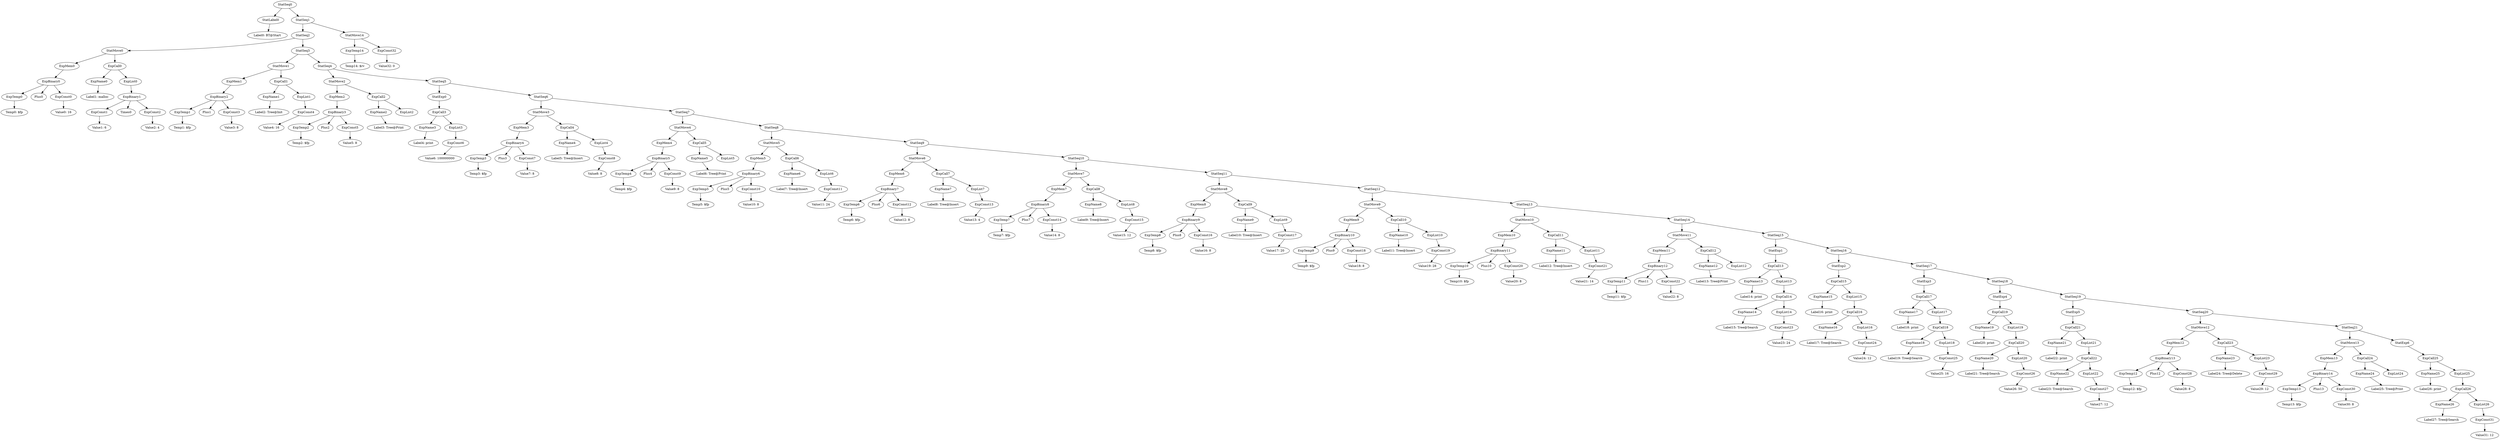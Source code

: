 digraph {
	ordering = out;
	ExpConst32 -> "Value32: 0";
	ExpCall9 -> ExpName9;
	ExpCall9 -> ExpList9;
	ExpConst21 -> "Value21: 14";
	ExpName9 -> "Label10: Tree@Insert";
	ExpBinary9 -> ExpTemp8;
	ExpBinary9 -> Plus8;
	ExpBinary9 -> ExpConst16;
	ExpCall8 -> ExpName8;
	ExpCall8 -> ExpList8;
	ExpConst15 -> "Value15: 12";
	ExpList7 -> ExpConst13;
	ExpCall7 -> ExpName7;
	ExpCall7 -> ExpList7;
	StatMove14 -> ExpTemp14;
	StatMove14 -> ExpConst32;
	ExpTemp8 -> "Temp8: $fp";
	ExpConst11 -> "Value11: 24";
	ExpCall6 -> ExpName6;
	ExpCall6 -> ExpList6;
	ExpTemp10 -> "Temp10: $fp";
	ExpMem10 -> ExpBinary11;
	ExpConst30 -> "Value30: 8";
	ExpName6 -> "Label7: Tree@Insert";
	ExpBinary6 -> ExpTemp5;
	ExpBinary6 -> Plus5;
	ExpBinary6 -> ExpConst10;
	ExpTemp5 -> "Temp5: $fp";
	ExpName26 -> "Label27: Tree@Search";
	ExpCall5 -> ExpName5;
	ExpCall5 -> ExpList5;
	ExpConst10 -> "Value10: 8";
	ExpBinary1 -> ExpConst1;
	ExpBinary1 -> Times0;
	ExpBinary1 -> ExpConst2;
	ExpConst14 -> "Value14: 8";
	ExpConst9 -> "Value9: 8";
	StatMove5 -> ExpMem5;
	StatMove5 -> ExpCall6;
	ExpCall12 -> ExpName12;
	ExpCall12 -> ExpList12;
	StatSeq20 -> StatMove12;
	StatSeq20 -> StatSeq21;
	ExpBinary7 -> ExpTemp6;
	ExpBinary7 -> Plus6;
	ExpBinary7 -> ExpConst12;
	ExpBinary5 -> ExpTemp4;
	ExpBinary5 -> Plus4;
	ExpBinary5 -> ExpConst9;
	ExpMem8 -> ExpBinary9;
	StatSeq6 -> StatMove3;
	StatSeq6 -> StatSeq7;
	ExpList19 -> ExpCall20;
	ExpName7 -> "Label8: Tree@Insert";
	ExpCall4 -> ExpName4;
	ExpCall4 -> ExpList4;
	ExpTemp9 -> "Temp9: $fp";
	ExpTemp1 -> "Temp1: $fp";
	ExpList1 -> ExpConst4;
	ExpBinary4 -> ExpTemp3;
	ExpBinary4 -> Plus3;
	ExpBinary4 -> ExpConst7;
	StatSeq0 -> StatLabel0;
	StatSeq0 -> StatSeq1;
	ExpBinary8 -> ExpTemp7;
	ExpBinary8 -> Plus7;
	ExpBinary8 -> ExpConst14;
	ExpConst5 -> "Value5: 8";
	StatSeq7 -> StatMove4;
	StatSeq7 -> StatSeq8;
	StatSeq16 -> StatExp2;
	StatSeq16 -> StatSeq17;
	ExpConst27 -> "Value27: 12";
	ExpName2 -> "Label3: Tree@Print";
	StatSeq2 -> StatMove0;
	StatSeq2 -> StatSeq3;
	ExpCall1 -> ExpName1;
	ExpCall1 -> ExpList1;
	ExpMem6 -> ExpBinary7;
	ExpConst16 -> "Value16: 8";
	ExpConst3 -> "Value3: 8";
	ExpConst7 -> "Value7: 8";
	ExpConst2 -> "Value2: 4";
	ExpCall2 -> ExpName2;
	ExpCall2 -> ExpList2;
	ExpBinary11 -> ExpTemp10;
	ExpBinary11 -> Plus10;
	ExpBinary11 -> ExpConst20;
	ExpList4 -> ExpConst8;
	StatMove8 -> ExpMem8;
	StatMove8 -> ExpCall9;
	StatMove7 -> ExpMem7;
	StatMove7 -> ExpCall8;
	ExpTemp7 -> "Temp7: $fp";
	ExpName19 -> "Label20: print";
	ExpList21 -> ExpCall22;
	ExpTemp0 -> "Temp0: $fp";
	ExpMem1 -> ExpBinary2;
	ExpConst31 -> "Value31: 12";
	ExpConst17 -> "Value17: 20";
	ExpName16 -> "Label17: Tree@Search";
	ExpConst25 -> "Value25: 16";
	ExpCall22 -> ExpName22;
	ExpCall22 -> ExpList22;
	ExpMem5 -> ExpBinary6;
	StatSeq17 -> StatExp3;
	StatSeq17 -> StatSeq18;
	ExpBinary2 -> ExpTemp1;
	ExpBinary2 -> Plus1;
	ExpBinary2 -> ExpConst3;
	ExpList13 -> ExpCall14;
	StatSeq9 -> StatMove6;
	StatSeq9 -> StatSeq10;
	ExpCall0 -> ExpName0;
	ExpCall0 -> ExpList0;
	StatSeq11 -> StatMove8;
	StatSeq11 -> StatSeq12;
	ExpMem2 -> ExpBinary3;
	StatSeq1 -> StatSeq2;
	StatSeq1 -> StatMove14;
	ExpMem0 -> ExpBinary0;
	StatSeq4 -> StatMove2;
	StatSeq4 -> StatSeq5;
	ExpName5 -> "Label6: Tree@Print";
	ExpConst26 -> "Value26: 50";
	ExpConst18 -> "Value18: 8";
	StatMove6 -> ExpMem6;
	StatMove6 -> ExpCall7;
	ExpBinary12 -> ExpTemp11;
	ExpBinary12 -> Plus11;
	ExpBinary12 -> ExpConst22;
	ExpName0 -> "Label1: malloc";
	StatSeq10 -> StatMove7;
	StatSeq10 -> StatSeq11;
	ExpConst12 -> "Value12: 8";
	ExpList20 -> ExpConst26;
	ExpName1 -> "Label2: Tree@Init";
	StatMove1 -> ExpMem1;
	StatMove1 -> ExpCall1;
	ExpList18 -> ExpConst25;
	ExpCall19 -> ExpName19;
	ExpCall19 -> ExpList19;
	StatSeq5 -> StatExp0;
	StatSeq5 -> StatSeq6;
	ExpName23 -> "Label24: Tree@Delete";
	StatMove0 -> ExpMem0;
	StatMove0 -> ExpCall0;
	ExpBinary14 -> ExpTemp13;
	ExpBinary14 -> Plus13;
	ExpBinary14 -> ExpConst30;
	ExpConst1 -> "Value1: 6";
	ExpName3 -> "Label4: print";
	ExpList6 -> ExpConst11;
	ExpName15 -> "Label16: print";
	ExpConst13 -> "Value13: 4";
	ExpMem7 -> ExpBinary8;
	ExpBinary3 -> ExpTemp2;
	ExpBinary3 -> Plus2;
	ExpBinary3 -> ExpConst5;
	StatExp0 -> ExpCall3;
	ExpTemp2 -> "Temp2: $fp";
	ExpBinary13 -> ExpTemp12;
	ExpBinary13 -> Plus12;
	ExpBinary13 -> ExpConst28;
	ExpList9 -> ExpConst17;
	ExpConst0 -> "Value0: 16";
	ExpCall18 -> ExpName18;
	ExpCall18 -> ExpList18;
	ExpList3 -> ExpConst6;
	StatMove3 -> ExpMem3;
	StatMove3 -> ExpCall4;
	StatLabel0 -> "Label0: BT@Start";
	ExpConst24 -> "Value24: 12";
	ExpList15 -> ExpCall16;
	StatSeq8 -> StatMove5;
	StatSeq8 -> StatSeq9;
	ExpTemp6 -> "Temp6: $fp";
	ExpTemp3 -> "Temp3: $fp";
	ExpList17 -> ExpCall18;
	ExpList8 -> ExpConst15;
	ExpMem3 -> ExpBinary4;
	ExpConst4 -> "Value4: 16";
	ExpBinary10 -> ExpTemp9;
	ExpBinary10 -> Plus9;
	ExpBinary10 -> ExpConst18;
	ExpConst6 -> "Value6: 100000000";
	ExpMem9 -> ExpBinary10;
	StatSeq13 -> StatMove10;
	StatSeq13 -> StatSeq14;
	ExpName10 -> "Label11: Tree@Insert";
	ExpMem4 -> ExpBinary5;
	StatMove10 -> ExpMem10;
	StatMove10 -> ExpCall11;
	ExpName21 -> "Label22: print";
	ExpCall10 -> ExpName10;
	ExpCall10 -> ExpList10;
	ExpName8 -> "Label9: Tree@Insert";
	StatMove2 -> ExpMem2;
	StatMove2 -> ExpCall2;
	ExpList16 -> ExpConst24;
	ExpConst19 -> "Value19: 28";
	StatMove12 -> ExpMem12;
	StatMove12 -> ExpCall23;
	ExpTemp14 -> "Temp14: $rv";
	ExpList10 -> ExpConst19;
	StatExp6 -> ExpCall25;
	ExpTemp4 -> "Temp4: $fp";
	StatSeq12 -> StatMove9;
	StatSeq12 -> StatSeq13;
	ExpConst20 -> "Value20: 8";
	ExpName11 -> "Label12: Tree@Insert";
	ExpList11 -> ExpConst21;
	ExpCall23 -> ExpName23;
	ExpCall23 -> ExpList23;
	ExpTemp11 -> "Temp11: $fp";
	ExpName12 -> "Label13: Tree@Print";
	ExpList0 -> ExpBinary1;
	ExpConst22 -> "Value22: 8";
	ExpMem11 -> ExpBinary12;
	StatMove11 -> ExpMem11;
	StatMove11 -> ExpCall12;
	StatExp1 -> ExpCall13;
	ExpName18 -> "Label19: Tree@Search";
	ExpName13 -> "Label14: print";
	ExpName25 -> "Label26: print";
	StatMove4 -> ExpMem4;
	StatMove4 -> ExpCall5;
	StatMove9 -> ExpMem9;
	StatMove9 -> ExpCall10;
	ExpCall13 -> ExpName13;
	ExpCall13 -> ExpList13;
	ExpName14 -> "Label15: Tree@Search";
	ExpName4 -> "Label5: Tree@Insert";
	ExpCall14 -> ExpName14;
	ExpCall14 -> ExpList14;
	ExpCall25 -> ExpName25;
	ExpCall25 -> ExpList25;
	ExpConst23 -> "Value23: 24";
	ExpName22 -> "Label23: Tree@Search";
	ExpTemp12 -> "Temp12: $fp";
	ExpList14 -> ExpConst23;
	StatSeq15 -> StatExp1;
	StatSeq15 -> StatSeq16;
	StatSeq3 -> StatMove1;
	StatSeq3 -> StatSeq4;
	ExpCall15 -> ExpName15;
	ExpCall15 -> ExpList15;
	StatExp4 -> ExpCall19;
	ExpCall16 -> ExpName16;
	ExpCall16 -> ExpList16;
	StatExp2 -> ExpCall15;
	ExpCall11 -> ExpName11;
	ExpCall11 -> ExpList11;
	ExpName17 -> "Label18: print";
	ExpList22 -> ExpConst27;
	ExpCall17 -> ExpName17;
	ExpCall17 -> ExpList17;
	ExpConst8 -> "Value8: 8";
	StatExp3 -> ExpCall17;
	StatMove13 -> ExpMem13;
	StatMove13 -> ExpCall24;
	ExpName20 -> "Label21: Tree@Search";
	ExpCall20 -> ExpName20;
	ExpCall20 -> ExpList20;
	StatSeq18 -> StatExp4;
	StatSeq18 -> StatSeq19;
	ExpCall21 -> ExpName21;
	ExpCall21 -> ExpList21;
	ExpBinary0 -> ExpTemp0;
	ExpBinary0 -> Plus0;
	ExpBinary0 -> ExpConst0;
	StatExp5 -> ExpCall21;
	StatSeq19 -> StatExp5;
	StatSeq19 -> StatSeq20;
	ExpConst28 -> "Value28: 8";
	ExpCall26 -> ExpName26;
	ExpCall26 -> ExpList26;
	ExpMem12 -> ExpBinary13;
	ExpConst29 -> "Value29: 12";
	ExpCall24 -> ExpName24;
	ExpCall24 -> ExpList24;
	ExpList23 -> ExpConst29;
	ExpTemp13 -> "Temp13: $fp";
	StatSeq14 -> StatMove11;
	StatSeq14 -> StatSeq15;
	ExpMem13 -> ExpBinary14;
	ExpName24 -> "Label25: Tree@Print";
	StatSeq21 -> StatMove13;
	StatSeq21 -> StatExp6;
	ExpCall3 -> ExpName3;
	ExpCall3 -> ExpList3;
	ExpList26 -> ExpConst31;
	ExpList25 -> ExpCall26;
}

